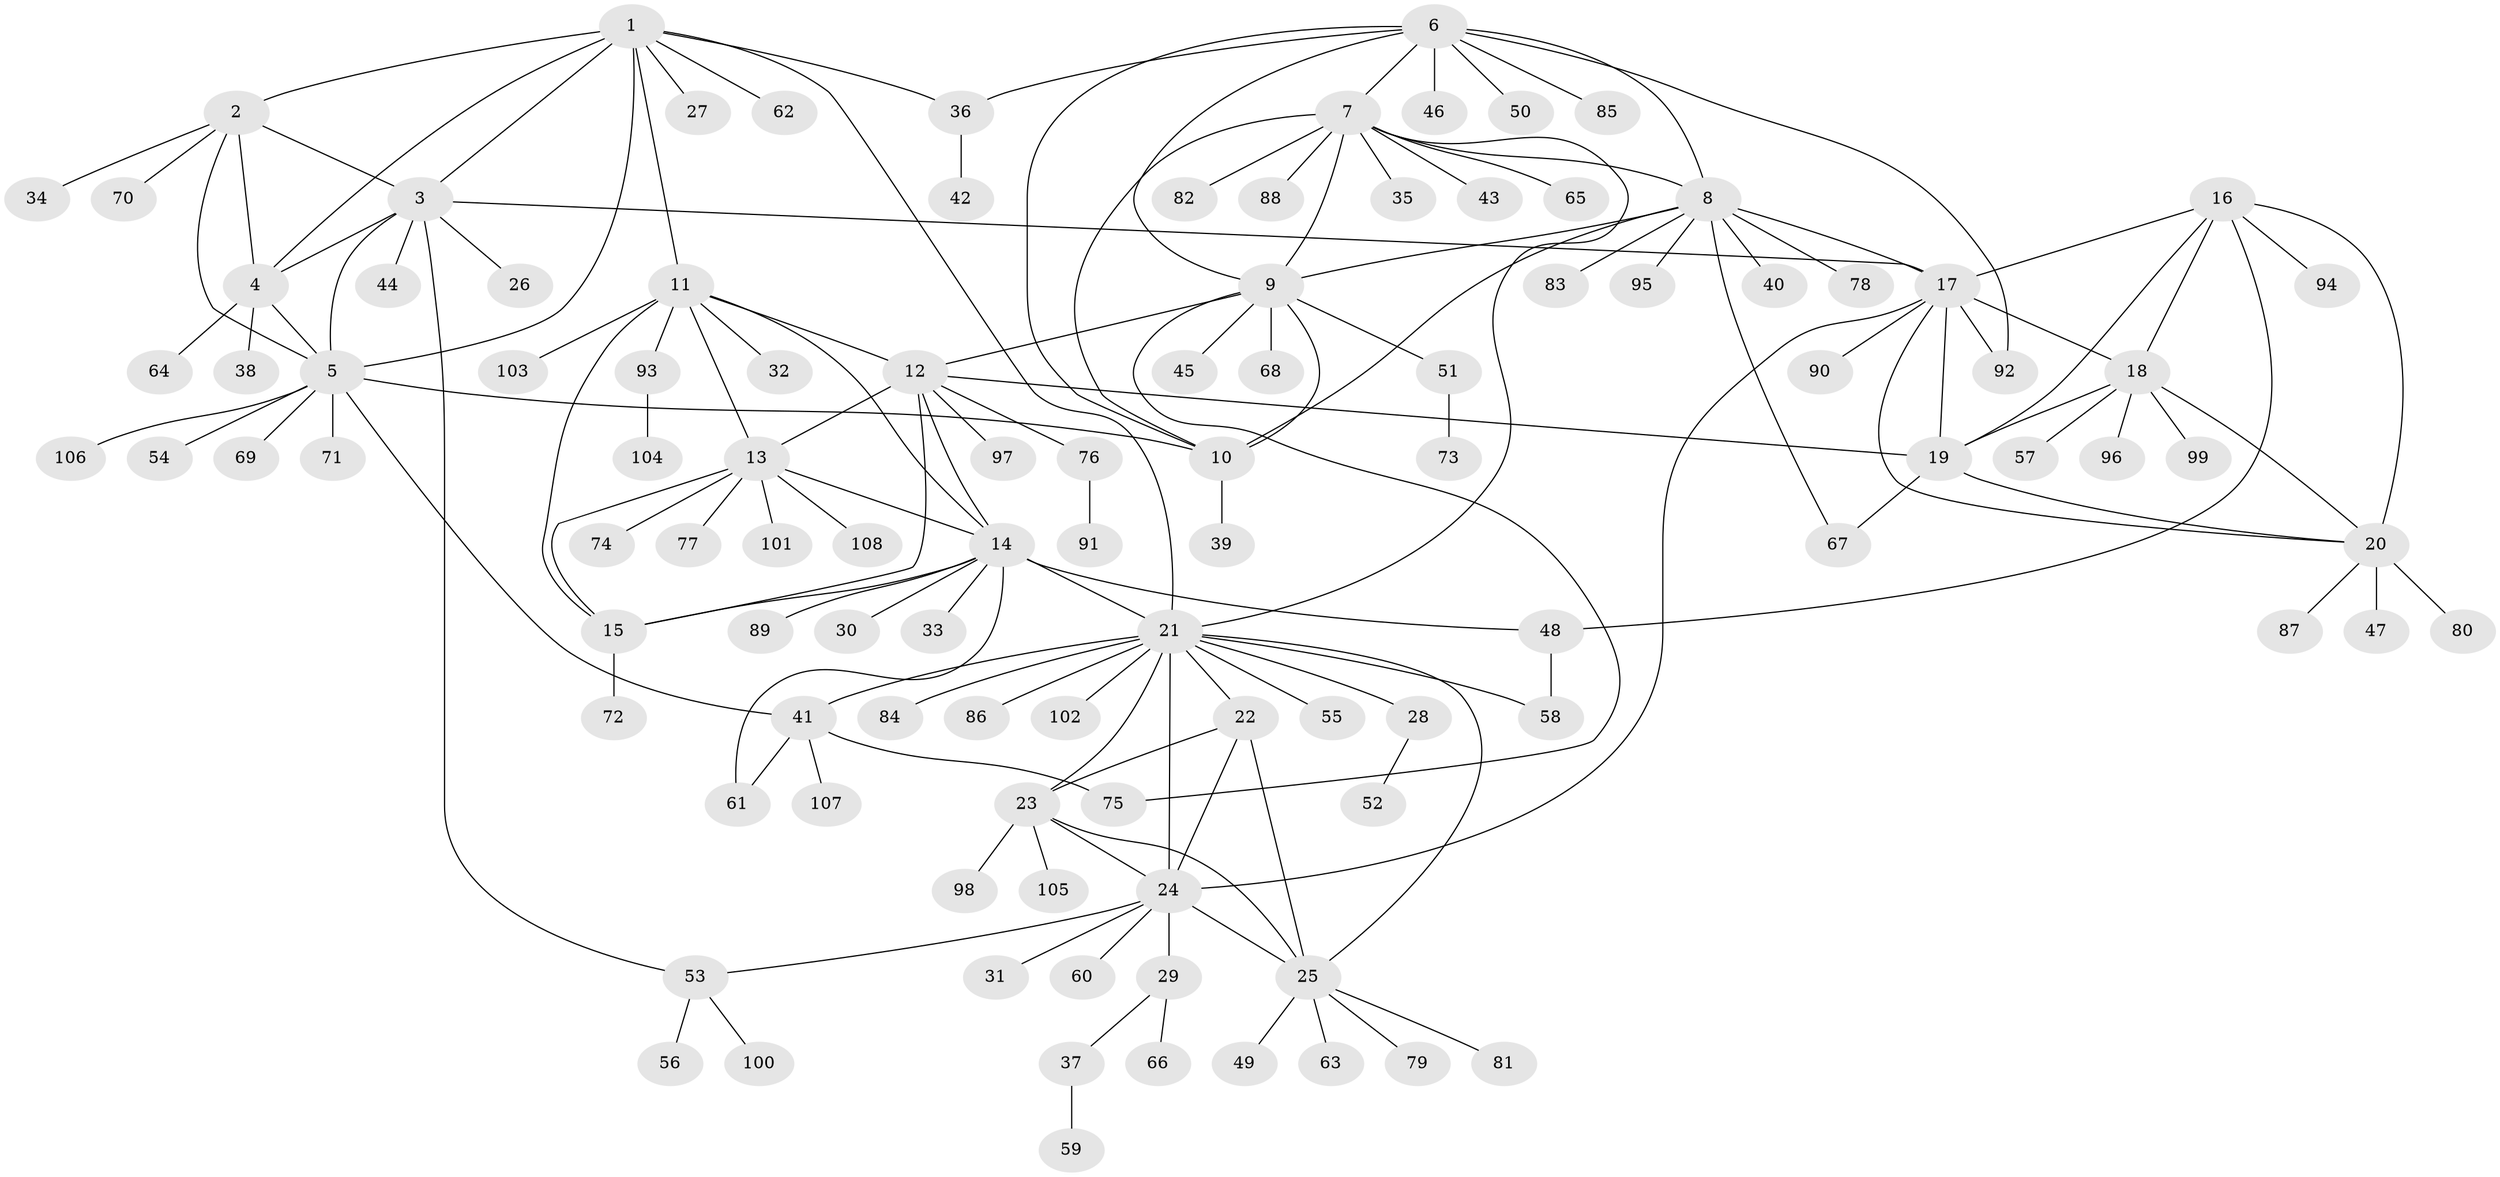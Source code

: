 // Generated by graph-tools (version 1.1) at 2025/50/03/09/25 03:50:29]
// undirected, 108 vertices, 152 edges
graph export_dot {
graph [start="1"]
  node [color=gray90,style=filled];
  1;
  2;
  3;
  4;
  5;
  6;
  7;
  8;
  9;
  10;
  11;
  12;
  13;
  14;
  15;
  16;
  17;
  18;
  19;
  20;
  21;
  22;
  23;
  24;
  25;
  26;
  27;
  28;
  29;
  30;
  31;
  32;
  33;
  34;
  35;
  36;
  37;
  38;
  39;
  40;
  41;
  42;
  43;
  44;
  45;
  46;
  47;
  48;
  49;
  50;
  51;
  52;
  53;
  54;
  55;
  56;
  57;
  58;
  59;
  60;
  61;
  62;
  63;
  64;
  65;
  66;
  67;
  68;
  69;
  70;
  71;
  72;
  73;
  74;
  75;
  76;
  77;
  78;
  79;
  80;
  81;
  82;
  83;
  84;
  85;
  86;
  87;
  88;
  89;
  90;
  91;
  92;
  93;
  94;
  95;
  96;
  97;
  98;
  99;
  100;
  101;
  102;
  103;
  104;
  105;
  106;
  107;
  108;
  1 -- 2;
  1 -- 3;
  1 -- 4;
  1 -- 5;
  1 -- 11;
  1 -- 21;
  1 -- 27;
  1 -- 36;
  1 -- 62;
  2 -- 3;
  2 -- 4;
  2 -- 5;
  2 -- 34;
  2 -- 70;
  3 -- 4;
  3 -- 5;
  3 -- 17;
  3 -- 26;
  3 -- 44;
  3 -- 53;
  4 -- 5;
  4 -- 38;
  4 -- 64;
  5 -- 10;
  5 -- 41;
  5 -- 54;
  5 -- 69;
  5 -- 71;
  5 -- 106;
  6 -- 7;
  6 -- 8;
  6 -- 9;
  6 -- 10;
  6 -- 36;
  6 -- 46;
  6 -- 50;
  6 -- 85;
  6 -- 92;
  7 -- 8;
  7 -- 9;
  7 -- 10;
  7 -- 21;
  7 -- 35;
  7 -- 43;
  7 -- 65;
  7 -- 82;
  7 -- 88;
  8 -- 9;
  8 -- 10;
  8 -- 17;
  8 -- 40;
  8 -- 67;
  8 -- 78;
  8 -- 83;
  8 -- 95;
  9 -- 10;
  9 -- 12;
  9 -- 45;
  9 -- 51;
  9 -- 68;
  9 -- 75;
  10 -- 39;
  11 -- 12;
  11 -- 13;
  11 -- 14;
  11 -- 15;
  11 -- 32;
  11 -- 93;
  11 -- 103;
  12 -- 13;
  12 -- 14;
  12 -- 15;
  12 -- 19;
  12 -- 76;
  12 -- 97;
  13 -- 14;
  13 -- 15;
  13 -- 74;
  13 -- 77;
  13 -- 101;
  13 -- 108;
  14 -- 15;
  14 -- 21;
  14 -- 30;
  14 -- 33;
  14 -- 48;
  14 -- 61;
  14 -- 89;
  15 -- 72;
  16 -- 17;
  16 -- 18;
  16 -- 19;
  16 -- 20;
  16 -- 48;
  16 -- 94;
  17 -- 18;
  17 -- 19;
  17 -- 20;
  17 -- 24;
  17 -- 90;
  17 -- 92;
  18 -- 19;
  18 -- 20;
  18 -- 57;
  18 -- 96;
  18 -- 99;
  19 -- 20;
  19 -- 67;
  20 -- 47;
  20 -- 80;
  20 -- 87;
  21 -- 22;
  21 -- 23;
  21 -- 24;
  21 -- 25;
  21 -- 28;
  21 -- 41;
  21 -- 55;
  21 -- 58;
  21 -- 84;
  21 -- 86;
  21 -- 102;
  22 -- 23;
  22 -- 24;
  22 -- 25;
  23 -- 24;
  23 -- 25;
  23 -- 98;
  23 -- 105;
  24 -- 25;
  24 -- 29;
  24 -- 31;
  24 -- 53;
  24 -- 60;
  25 -- 49;
  25 -- 63;
  25 -- 79;
  25 -- 81;
  28 -- 52;
  29 -- 37;
  29 -- 66;
  36 -- 42;
  37 -- 59;
  41 -- 61;
  41 -- 75;
  41 -- 107;
  48 -- 58;
  51 -- 73;
  53 -- 56;
  53 -- 100;
  76 -- 91;
  93 -- 104;
}
